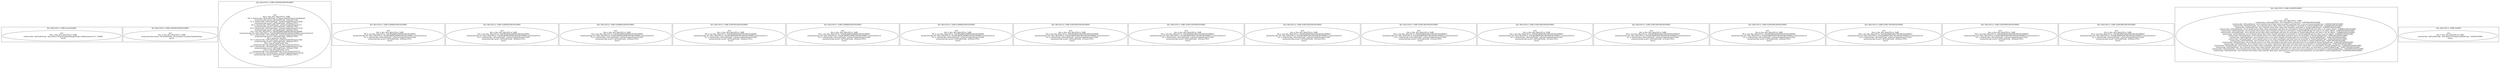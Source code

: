 digraph "183.ts" {
subgraph "cluster_@ts_files/183.ts: %dflt.[static]%dflt()" {
  label="@ts_files/183.ts: %dflt.[static]%dflt()";
  Node33760 [label="id:0
      this = this: @ts_files/183.ts: %dflt
      staticinvoke <@%unk/%unk: .describe()>('TeamsUpdateMemberProps (definition/rest/v1)', %AM0)
      return"];
}
subgraph "cluster_@ts_files/183.ts: %dflt.%AM2$%AM1$%AM0()" {
  label="@ts_files/183.ts: %dflt.%AM2$%AM1$%AM0()";
  Node28370 [label="id:0
      this = this: @ts_files/183.ts: %dflt
      instanceinvoke assert.<@%unk/%unk: .isFunction()>(isTeamsUpdateProps)
      return"];
}
subgraph "cluster_@ts_files/183.ts: %dflt.%AM3$%AM1$%AM0()" {
  label="@ts_files/183.ts: %dflt.%AM3$%AM1$%AM0()";
  Node28380 [label="id:0
      this = this: @ts_files/183.ts: %dflt
      %0 = staticinvoke <@%unk/%unk: .isTeamsUpdateProps()>(undefined)
      instanceinvoke assert.<@%unk/%unk: .isFalse()>(%0)
      %1 = staticinvoke <@%unk/%unk: .isTeamsUpdateProps()>(null)
      instanceinvoke assert.<@%unk/%unk: .isFalse()>(%1)
      %2 = staticinvoke <@%unk/%unk: .isTeamsUpdateProps()>('')
      instanceinvoke assert.<@%unk/%unk: .isFalse()>(%2)
      %3 = staticinvoke <@%unk/%unk: .isTeamsUpdateProps()>(123)
      instanceinvoke assert.<@%unk/%unk: .isFalse()>(%3)
      %4 = new @ts_files/183.ts: %AC$%dflt$%AM3$%AM1$%AM0$0
      instanceinvoke %4.<@ts_files/183.ts: %AC$%dflt$%AM3$%AM1$%AM0$0.constructor()>()
      %5 = staticinvoke <@%unk/%unk: .isTeamsUpdateProps()>(%4)
      instanceinvoke assert.<@%unk/%unk: .isFalse()>(%5)
      %6 = newarray (any)[0]
      %7 = staticinvoke <@%unk/%unk: .isTeamsUpdateProps()>(%6)
      instanceinvoke assert.<@%unk/%unk: .isFalse()>(%7)
      %8 = new @%unk/%unk: Date
      instanceinvoke %8.<@%unk/%unk: Date.constructor()>()
      %9 = staticinvoke <@%unk/%unk: .isTeamsUpdateProps()>(%8)
      instanceinvoke assert.<@%unk/%unk: .isFalse()>(%9)
      %10 = new @%unk/%unk: Error
      instanceinvoke %10.<@%unk/%unk: Error.constructor()>()
      %11 = staticinvoke <@%unk/%unk: .isTeamsUpdateProps()>(%10)
      instanceinvoke assert.<@%unk/%unk: .isFalse()>(%11)
      return"];
}
subgraph "cluster_@ts_files/183.ts: %dflt.%AM4$%AM1$%AM0()" {
  label="@ts_files/183.ts: %dflt.%AM4$%AM1$%AM0()";
  Node28390 [label="id:0
      this = this: @ts_files/183.ts: %dflt
      %0 = new @ts_files/183.ts: %AC$%dflt$%AM4$%AM1$%AM0$1
      instanceinvoke %0.<@ts_files/183.ts: %AC$%dflt$%AM4$%AM1$%AM0$1.constructor()>()
      %1 = staticinvoke <@%unk/%unk: .isTeamsUpdateProps()>(%0)
      instanceinvoke assert.<@%unk/%unk: .isFalse()>(%1)
      return"];
}
subgraph "cluster_@ts_files/183.ts: %dflt.%AM5$%AM1$%AM0()" {
  label="@ts_files/183.ts: %dflt.%AM5$%AM1$%AM0()";
  Node28400 [label="id:0
      this = this: @ts_files/183.ts: %dflt
      %0 = new @ts_files/183.ts: %AC$%dflt$%AM5$%AM1$%AM0$2
      instanceinvoke %0.<@ts_files/183.ts: %AC$%dflt$%AM5$%AM1$%AM0$2.constructor()>()
      %1 = staticinvoke <@%unk/%unk: .isTeamsUpdateProps()>(%0)
      instanceinvoke assert.<@%unk/%unk: .isFalse()>(%1)
      return"];
}
subgraph "cluster_@ts_files/183.ts: %dflt.%AM6$%AM1$%AM0()" {
  label="@ts_files/183.ts: %dflt.%AM6$%AM1$%AM0()";
  Node28410 [label="id:0
      this = this: @ts_files/183.ts: %dflt
      %0 = new @ts_files/183.ts: %AC$%dflt$%AM6$%AM1$%AM0$3
      instanceinvoke %0.<@ts_files/183.ts: %AC$%dflt$%AM6$%AM1$%AM0$3.constructor()>()
      %1 = staticinvoke <@%unk/%unk: .isTeamsUpdateProps()>(%0)
      instanceinvoke assert.<@%unk/%unk: .isFalse()>(%1)
      return"];
}
subgraph "cluster_@ts_files/183.ts: %dflt.%AM7$%AM1$%AM0()" {
  label="@ts_files/183.ts: %dflt.%AM7$%AM1$%AM0()";
  Node28420 [label="id:0
      this = this: @ts_files/183.ts: %dflt
      %0 = new @ts_files/183.ts: %AC$%dflt$%AM7$%AM1$%AM0$5
      instanceinvoke %0.<@ts_files/183.ts: %AC$%dflt$%AM7$%AM1$%AM0$5.constructor()>()
      %1 = staticinvoke <@%unk/%unk: .isTeamsUpdateProps()>(%0)
      instanceinvoke assert.<@%unk/%unk: .isFalse()>(%1)
      return"];
}
subgraph "cluster_@ts_files/183.ts: %dflt.%AM8$%AM1$%AM0()" {
  label="@ts_files/183.ts: %dflt.%AM8$%AM1$%AM0()";
  Node28430 [label="id:0
      this = this: @ts_files/183.ts: %dflt
      %0 = new @ts_files/183.ts: %AC$%dflt$%AM8$%AM1$%AM0$7
      instanceinvoke %0.<@ts_files/183.ts: %AC$%dflt$%AM8$%AM1$%AM0$7.constructor()>()
      %1 = staticinvoke <@%unk/%unk: .isTeamsUpdateProps()>(%0)
      instanceinvoke assert.<@%unk/%unk: .isFalse()>(%1)
      return"];
}
subgraph "cluster_@ts_files/183.ts: %dflt.%AM9$%AM1$%AM0()" {
  label="@ts_files/183.ts: %dflt.%AM9$%AM1$%AM0()";
  Node28440 [label="id:0
      this = this: @ts_files/183.ts: %dflt
      %0 = new @ts_files/183.ts: %AC$%dflt$%AM9$%AM1$%AM0$8
      instanceinvoke %0.<@ts_files/183.ts: %AC$%dflt$%AM9$%AM1$%AM0$8.constructor()>()
      %1 = staticinvoke <@%unk/%unk: .isTeamsUpdateProps()>(%0)
      instanceinvoke assert.<@%unk/%unk: .isFalse()>(%1)
      return"];
}
subgraph "cluster_@ts_files/183.ts: %dflt.%AM10$%AM1$%AM0()" {
  label="@ts_files/183.ts: %dflt.%AM10$%AM1$%AM0()";
  Node28840 [label="id:0
      this = this: @ts_files/183.ts: %dflt
      %0 = new @ts_files/183.ts: %AC$%dflt$%AM10$%AM1$%AM0$9
      instanceinvoke %0.<@ts_files/183.ts: %AC$%dflt$%AM10$%AM1$%AM0$9.constructor()>()
      %1 = staticinvoke <@%unk/%unk: .isTeamsUpdateProps()>(%0)
      instanceinvoke assert.<@%unk/%unk: .isTrue()>(%1)
      return"];
}
subgraph "cluster_@ts_files/183.ts: %dflt.%AM11$%AM1$%AM0()" {
  label="@ts_files/183.ts: %dflt.%AM11$%AM1$%AM0()";
  Node28850 [label="id:0
      this = this: @ts_files/183.ts: %dflt
      %0 = new @ts_files/183.ts: %AC$%dflt$%AM11$%AM1$%AM0$11
      instanceinvoke %0.<@ts_files/183.ts: %AC$%dflt$%AM11$%AM1$%AM0$11.constructor()>()
      %1 = staticinvoke <@%unk/%unk: .isTeamsUpdateProps()>(%0)
      instanceinvoke assert.<@%unk/%unk: .isTrue()>(%1)
      return"];
}
subgraph "cluster_@ts_files/183.ts: %dflt.%AM12$%AM1$%AM0()" {
  label="@ts_files/183.ts: %dflt.%AM12$%AM1$%AM0()";
  Node28860 [label="id:0
      this = this: @ts_files/183.ts: %dflt
      %0 = new @ts_files/183.ts: %AC$%dflt$%AM12$%AM1$%AM0$13
      instanceinvoke %0.<@ts_files/183.ts: %AC$%dflt$%AM12$%AM1$%AM0$13.constructor()>()
      %1 = staticinvoke <@%unk/%unk: .isTeamsUpdateProps()>(%0)
      instanceinvoke assert.<@%unk/%unk: .isTrue()>(%1)
      return"];
}
subgraph "cluster_@ts_files/183.ts: %dflt.%AM13$%AM1$%AM0()" {
  label="@ts_files/183.ts: %dflt.%AM13$%AM1$%AM0()";
  Node28870 [label="id:0
      this = this: @ts_files/183.ts: %dflt
      %0 = new @ts_files/183.ts: %AC$%dflt$%AM13$%AM1$%AM0$15
      instanceinvoke %0.<@ts_files/183.ts: %AC$%dflt$%AM13$%AM1$%AM0$15.constructor()>()
      %1 = staticinvoke <@%unk/%unk: .isTeamsUpdateProps()>(%0)
      instanceinvoke assert.<@%unk/%unk: .isTrue()>(%1)
      return"];
}
subgraph "cluster_@ts_files/183.ts: %dflt.%AM14$%AM1$%AM0()" {
  label="@ts_files/183.ts: %dflt.%AM14$%AM1$%AM0()";
  Node28880 [label="id:0
      this = this: @ts_files/183.ts: %dflt
      %0 = new @ts_files/183.ts: %AC$%dflt$%AM14$%AM1$%AM0$17
      instanceinvoke %0.<@ts_files/183.ts: %AC$%dflt$%AM14$%AM1$%AM0$17.constructor()>()
      %1 = staticinvoke <@%unk/%unk: .isTeamsUpdateProps()>(%0)
      instanceinvoke assert.<@%unk/%unk: .isTrue()>(%1)
      return"];
}
subgraph "cluster_@ts_files/183.ts: %dflt.%AM15$%AM1$%AM0()" {
  label="@ts_files/183.ts: %dflt.%AM15$%AM1$%AM0()";
  Node28890 [label="id:0
      this = this: @ts_files/183.ts: %dflt
      %0 = new @ts_files/183.ts: %AC$%dflt$%AM15$%AM1$%AM0$19
      instanceinvoke %0.<@ts_files/183.ts: %AC$%dflt$%AM15$%AM1$%AM0$19.constructor()>()
      %1 = staticinvoke <@%unk/%unk: .isTeamsUpdateProps()>(%0)
      instanceinvoke assert.<@%unk/%unk: .isTrue()>(%1)
      return"];
}
subgraph "cluster_@ts_files/183.ts: %dflt.%AM16$%AM1$%AM0()" {
  label="@ts_files/183.ts: %dflt.%AM16$%AM1$%AM0()";
  Node28900 [label="id:0
      this = this: @ts_files/183.ts: %dflt
      %0 = new @ts_files/183.ts: %AC$%dflt$%AM16$%AM1$%AM0$21
      instanceinvoke %0.<@ts_files/183.ts: %AC$%dflt$%AM16$%AM1$%AM0$21.constructor()>()
      %1 = staticinvoke <@%unk/%unk: .isTeamsUpdateProps()>(%0)
      instanceinvoke assert.<@%unk/%unk: .isFalse()>(%1)
      return"];
}
subgraph "cluster_@ts_files/183.ts: %dflt.%AM17$%AM1$%AM0()" {
  label="@ts_files/183.ts: %dflt.%AM17$%AM1$%AM0()";
  Node28910 [label="id:0
      this = this: @ts_files/183.ts: %dflt
      %0 = new @ts_files/183.ts: %AC$%dflt$%AM17$%AM1$%AM0$23
      instanceinvoke %0.<@ts_files/183.ts: %AC$%dflt$%AM17$%AM1$%AM0$23.constructor()>()
      %1 = staticinvoke <@%unk/%unk: .isTeamsUpdateProps()>(%0)
      instanceinvoke assert.<@%unk/%unk: .isFalse()>(%1)
      return"];
}
subgraph "cluster_@ts_files/183.ts: %dflt.%AM18$%AM1$%AM0()" {
  label="@ts_files/183.ts: %dflt.%AM18$%AM1$%AM0()";
  Node28920 [label="id:0
      this = this: @ts_files/183.ts: %dflt
      %0 = new @ts_files/183.ts: %AC$%dflt$%AM18$%AM1$%AM0$25
      instanceinvoke %0.<@ts_files/183.ts: %AC$%dflt$%AM18$%AM1$%AM0$25.constructor()>()
      %1 = staticinvoke <@%unk/%unk: .isTeamsUpdateProps()>(%0)
      instanceinvoke assert.<@%unk/%unk: .isFalse()>(%1)
      return"];
}
subgraph "cluster_@ts_files/183.ts: %dflt.%AM19$%AM1$%AM0()" {
  label="@ts_files/183.ts: %dflt.%AM19$%AM1$%AM0()";
  Node28930 [label="id:0
      this = this: @ts_files/183.ts: %dflt
      %0 = new @ts_files/183.ts: %AC$%dflt$%AM19$%AM1$%AM0$27
      instanceinvoke %0.<@ts_files/183.ts: %AC$%dflt$%AM19$%AM1$%AM0$27.constructor()>()
      %1 = staticinvoke <@%unk/%unk: .isTeamsUpdateProps()>(%0)
      instanceinvoke assert.<@%unk/%unk: .isFalse()>(%1)
      return"];
}
subgraph "cluster_@ts_files/183.ts: %dflt.%AM1$%AM0()" {
  label="@ts_files/183.ts: %dflt.%AM1$%AM0()";
  Node25720 [label="id:0
      this = this: @ts_files/183.ts: %dflt
      staticinvoke <@%unk/%unk: .it()>('should be a function', %AM2$%AM1$%AM0)
      staticinvoke <@%unk/%unk: .it()>('should return false when provided anything that is not an TeamsUpdateProps', %AM3$%AM1$%AM0)
      staticinvoke <@%unk/%unk: .it()>('should return false when only teamName is provided to TeamsUpdateProps', %AM4$%AM1$%AM0)
      staticinvoke <@%unk/%unk: .it()>('should return false when only teamId is provided to TeamsUpdateProps', %AM5$%AM1$%AM0)
      staticinvoke <@%unk/%unk: .it()>('should return false when teamName and data are provided to TeamsUpdateProps but data is an empty object', %AM6$%AM1$%AM0)
      staticinvoke <@%unk/%unk: .it()>('should return false when teamId and data are provided to TeamsUpdateProps but data is an empty object', %AM7$%AM1$%AM0)
      staticinvoke <@%unk/%unk: .it()>('should return false when teamName and data are provided to TeamsUpdateProps but data is not an object', %AM8$%AM1$%AM0)
      staticinvoke <@%unk/%unk: .it()>('should return false when teamId and data are provided to TeamsUpdateProps but data is not an object', %AM9$%AM1$%AM0)
      staticinvoke <@%unk/%unk: .it()>('should return true when teamName and data.name are provided to TeamsUpdateProps', %AM10$%AM1$%AM0)
      staticinvoke <@%unk/%unk: .it()>('should return true when teamId and data.name are provided to TeamsUpdateProps', %AM11$%AM1$%AM0)
      staticinvoke <@%unk/%unk: .it()>('should return true when teamName and data.type are provided to TeamsUpdateProps', %AM12$%AM1$%AM0)
      staticinvoke <@%unk/%unk: .it()>('should return true when teamId and data.type are provided to TeamsUpdateProps', %AM13$%AM1$%AM0)
      staticinvoke <@%unk/%unk: .it()>('should return true when teamName and data.name and data.type are provided to TeamsUpdateProps', %AM14$%AM1$%AM0)
      staticinvoke <@%unk/%unk: .it()>('should return true when teamId and data.name and data.type are provided to TeamsUpdateProps', %AM15$%AM1$%AM0)
      staticinvoke <@%unk/%unk: .it()>('should return false when teamName, data.name, data.type are some more extra data  are provided to TeamsUpdateProps', %AM16$%AM1$%AM0)
      staticinvoke <@%unk/%unk: .it()>('should return false when teamId, data.name, data.type are some more extra data  are provided to TeamsUpdateProps', %AM17$%AM1$%AM0)
      staticinvoke <@%unk/%unk: .it()>('should return false when teamName, data.name, data.type are some more extra parameter are provided to TeamsUpdateProps', %AM18$%AM1$%AM0)
      staticinvoke <@%unk/%unk: .it()>('should return false when teamId, data.name, data.type are some more extra parameter are provided to TeamsUpdateProps', %AM19$%AM1$%AM0)
      return"];
}
subgraph "cluster_@ts_files/183.ts: %dflt.%AM0()" {
  label="@ts_files/183.ts: %dflt.%AM0()";
  Node23080 [label="id:0
      this = this: @ts_files/183.ts: %dflt
      staticinvoke <@%unk/%unk: .describe()>('isTeamsUpdateProps', %AM1$%AM0)
      return"];
}
}
